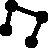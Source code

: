 real pixel=1inch/96;
size(32*pixel,IgnoreAspect);
defaultpen(1.75bp);

path p=W--NW--ENE--0.5*SE;
draw(p);
dot(p,linewidth(8pixel));
